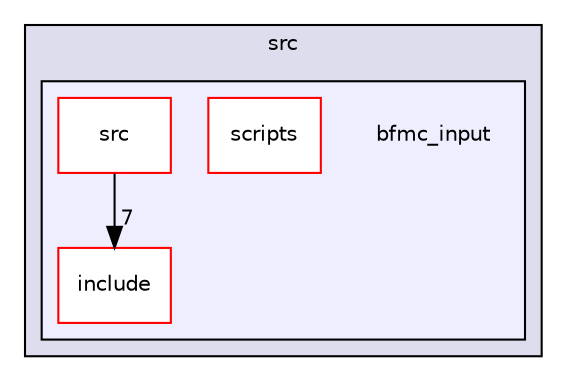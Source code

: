 digraph "src/bfmc_input" {
  compound=true
  node [ fontsize="10", fontname="Helvetica"];
  edge [ labelfontsize="10", labelfontname="Helvetica"];
  subgraph clusterdir_68267d1309a1af8e8297ef4c3efbcdba {
    graph [ bgcolor="#ddddee", pencolor="black", label="src" fontname="Helvetica", fontsize="10", URL="dir_68267d1309a1af8e8297ef4c3efbcdba.html"]
  subgraph clusterdir_bb44a7815869ad32d713b0a191d451e5 {
    graph [ bgcolor="#eeeeff", pencolor="black", label="" URL="dir_bb44a7815869ad32d713b0a191d451e5.html"];
    dir_bb44a7815869ad32d713b0a191d451e5 [shape=plaintext label="bfmc_input"];
  dir_0bc7d705dc9d63789dddf6c6b710b883 [shape=box label="include" fillcolor="white" style="filled" color="red" URL="dir_0bc7d705dc9d63789dddf6c6b710b883.html"];
  dir_f6546507ca5588034f065b726ef209f4 [shape=box label="scripts" fillcolor="white" style="filled" color="red" URL="dir_f6546507ca5588034f065b726ef209f4.html"];
  dir_bc30053a5617f3b89354eb74ed2ccd27 [shape=box label="src" fillcolor="white" style="filled" color="red" URL="dir_bc30053a5617f3b89354eb74ed2ccd27.html"];
  }
  }
  dir_bc30053a5617f3b89354eb74ed2ccd27->dir_0bc7d705dc9d63789dddf6c6b710b883 [headlabel="7", labeldistance=1.5 headhref="dir_000015_000009.html"];
}
